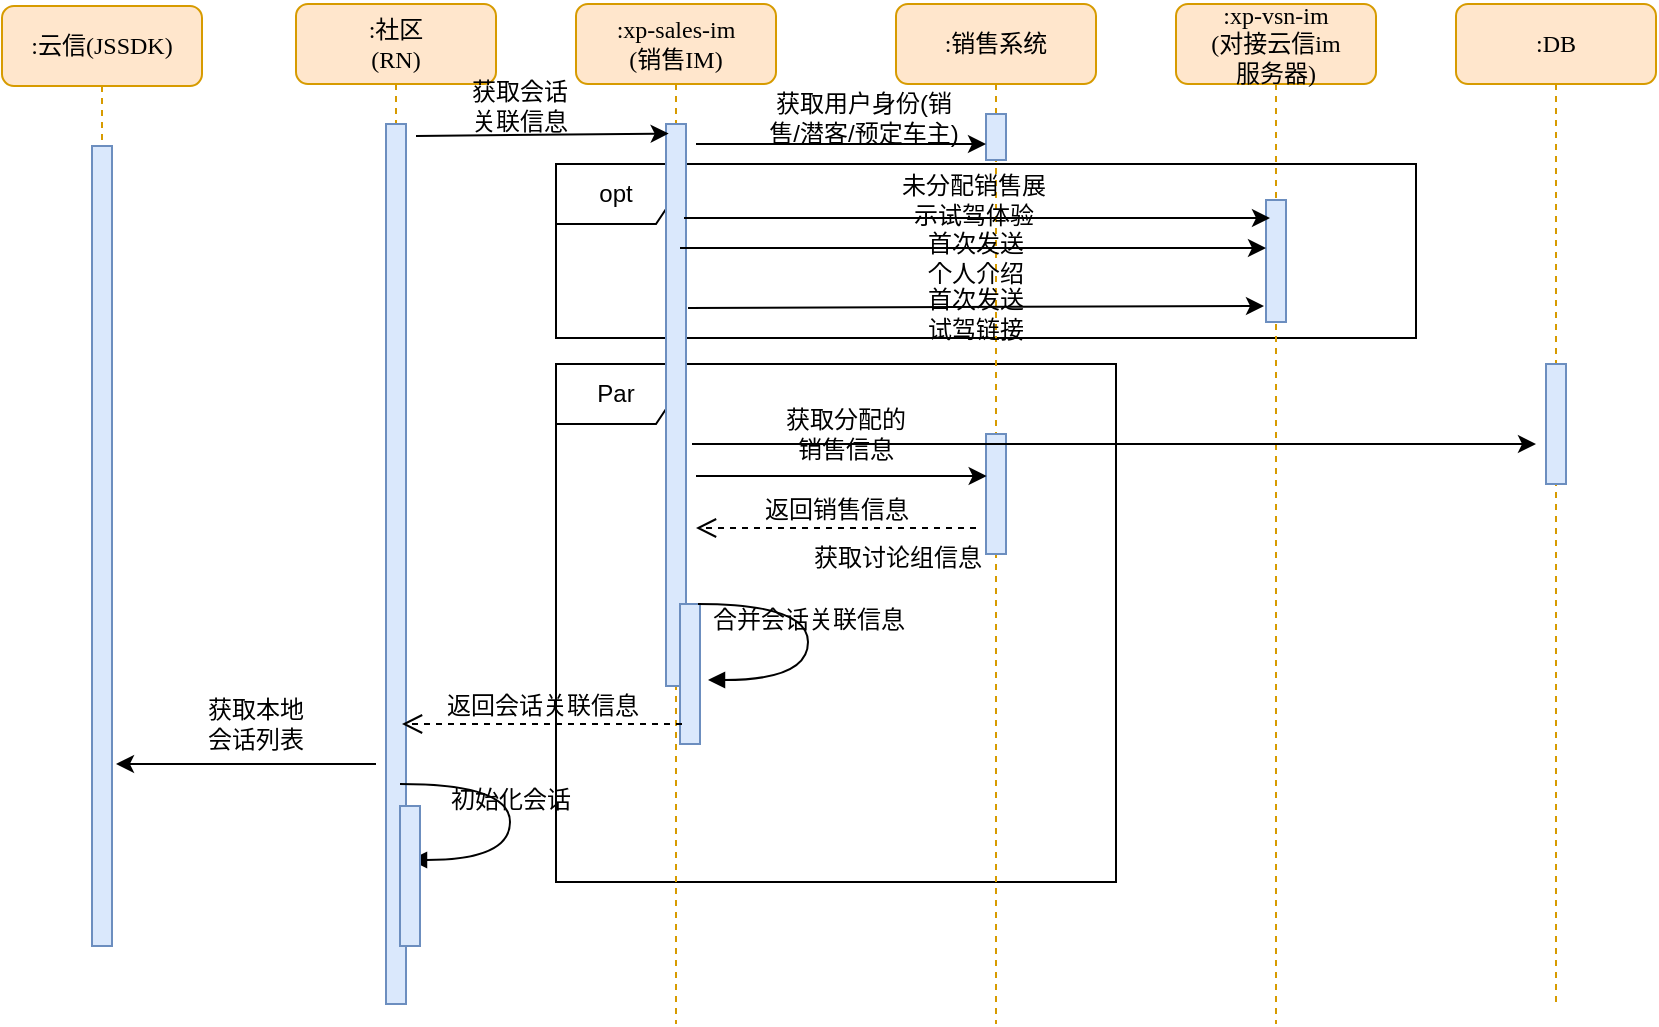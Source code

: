 <mxfile version="12.4.3" type="github" pages="1">
  <diagram name="Page-1" id="13e1069c-82ec-6db2-03f1-153e76fe0fe0">
    <mxGraphModel dx="1873" dy="427" grid="1" gridSize="10" guides="1" tooltips="1" connect="1" arrows="1" fold="1" page="1" pageScale="1" pageWidth="1100" pageHeight="850" background="#ffffff" math="0" shadow="0">
      <root>
        <mxCell id="0"/>
        <mxCell id="1" parent="0"/>
        <mxCell id="SCf--bu4-dqeZi4qSqdn-31" value="opt" style="shape=umlFrame;whiteSpace=wrap;html=1;" parent="1" vertex="1">
          <mxGeometry x="230" y="160" width="430" height="87" as="geometry"/>
        </mxCell>
        <mxCell id="SCf--bu4-dqeZi4qSqdn-1" value="Par" style="shape=umlFrame;whiteSpace=wrap;html=1;" parent="1" vertex="1">
          <mxGeometry x="230" y="260" width="280" height="259" as="geometry"/>
        </mxCell>
        <mxCell id="7baba1c4bc27f4b0-2" value=":xp-sales-im&lt;br&gt;(销售IM)" style="shape=umlLifeline;perimeter=lifelinePerimeter;whiteSpace=wrap;html=1;container=1;collapsible=0;recursiveResize=0;outlineConnect=0;rounded=1;shadow=0;comic=0;labelBackgroundColor=none;strokeWidth=1;fontFamily=Verdana;fontSize=12;align=center;fillColor=#ffe6cc;strokeColor=#d79b00;" parent="1" vertex="1">
          <mxGeometry x="240" y="80" width="100" height="510" as="geometry"/>
        </mxCell>
        <mxCell id="SCf--bu4-dqeZi4qSqdn-6" value="" style="html=1;points=[];perimeter=orthogonalPerimeter;rounded=0;shadow=0;comic=0;labelBackgroundColor=none;strokeWidth=1;fontFamily=Verdana;fontSize=12;align=center;fillColor=#dae8fc;strokeColor=#6c8ebf;" parent="7baba1c4bc27f4b0-2" vertex="1">
          <mxGeometry x="45" y="60" width="10" height="281" as="geometry"/>
        </mxCell>
        <mxCell id="7baba1c4bc27f4b0-3" value=":销售系统" style="shape=umlLifeline;perimeter=lifelinePerimeter;whiteSpace=wrap;html=1;container=1;collapsible=0;recursiveResize=0;outlineConnect=0;rounded=1;shadow=0;comic=0;labelBackgroundColor=none;strokeWidth=1;fontFamily=Verdana;fontSize=12;align=center;fillColor=#ffe6cc;strokeColor=#d79b00;" parent="1" vertex="1">
          <mxGeometry x="400" y="80" width="100" height="510" as="geometry"/>
        </mxCell>
        <mxCell id="7baba1c4bc27f4b0-13" value="" style="html=1;points=[];perimeter=orthogonalPerimeter;rounded=0;shadow=0;comic=0;labelBackgroundColor=none;strokeWidth=1;fontFamily=Verdana;fontSize=12;align=center;fillColor=#dae8fc;strokeColor=#6c8ebf;" parent="7baba1c4bc27f4b0-3" vertex="1">
          <mxGeometry x="45" y="215" width="10" height="60" as="geometry"/>
        </mxCell>
        <mxCell id="SCf--bu4-dqeZi4qSqdn-33" value="" style="html=1;points=[];perimeter=orthogonalPerimeter;rounded=0;shadow=0;comic=0;labelBackgroundColor=none;strokeWidth=1;fontFamily=Verdana;fontSize=12;align=center;fillColor=#dae8fc;strokeColor=#6c8ebf;" parent="7baba1c4bc27f4b0-3" vertex="1">
          <mxGeometry x="45" y="55" width="10" height="23" as="geometry"/>
        </mxCell>
        <mxCell id="7baba1c4bc27f4b0-4" value=":xp-vsn-im&lt;br&gt;(对接云信im&lt;br&gt;服务器)" style="shape=umlLifeline;perimeter=lifelinePerimeter;whiteSpace=wrap;html=1;container=1;collapsible=0;recursiveResize=0;outlineConnect=0;rounded=1;shadow=0;comic=0;labelBackgroundColor=none;strokeWidth=1;fontFamily=Verdana;fontSize=12;align=center;fillColor=#ffe6cc;strokeColor=#d79b00;" parent="1" vertex="1">
          <mxGeometry x="540" y="80" width="100" height="510" as="geometry"/>
        </mxCell>
        <mxCell id="7baba1c4bc27f4b0-16" value="" style="html=1;points=[];perimeter=orthogonalPerimeter;rounded=0;shadow=0;comic=0;labelBackgroundColor=none;strokeWidth=1;fontFamily=Verdana;fontSize=12;align=center;fillColor=#dae8fc;strokeColor=#6c8ebf;" parent="7baba1c4bc27f4b0-4" vertex="1">
          <mxGeometry x="45" y="98" width="10" height="61" as="geometry"/>
        </mxCell>
        <mxCell id="7baba1c4bc27f4b0-5" value=":DB" style="shape=umlLifeline;perimeter=lifelinePerimeter;whiteSpace=wrap;html=1;container=1;collapsible=0;recursiveResize=0;outlineConnect=0;rounded=1;shadow=0;comic=0;labelBackgroundColor=none;strokeWidth=1;fontFamily=Verdana;fontSize=12;align=center;fillColor=#ffe6cc;strokeColor=#d79b00;" parent="1" vertex="1">
          <mxGeometry x="680" y="80" width="100" height="500" as="geometry"/>
        </mxCell>
        <mxCell id="7baba1c4bc27f4b0-8" value=":社区&lt;br&gt;(RN)" style="shape=umlLifeline;perimeter=lifelinePerimeter;whiteSpace=wrap;html=1;container=1;collapsible=0;recursiveResize=0;outlineConnect=0;rounded=1;shadow=0;comic=0;labelBackgroundColor=none;strokeWidth=1;fontFamily=Verdana;fontSize=12;align=center;fillColor=#ffe6cc;strokeColor=#d79b00;" parent="1" vertex="1">
          <mxGeometry x="100" y="80" width="100" height="500" as="geometry"/>
        </mxCell>
        <mxCell id="7baba1c4bc27f4b0-9" value="" style="html=1;points=[];perimeter=orthogonalPerimeter;rounded=0;shadow=0;comic=0;labelBackgroundColor=none;strokeWidth=1;fontFamily=Verdana;fontSize=12;align=center;fillColor=#dae8fc;strokeColor=#6c8ebf;" parent="7baba1c4bc27f4b0-8" vertex="1">
          <mxGeometry x="45" y="60" width="10" height="440" as="geometry"/>
        </mxCell>
        <mxCell id="7baba1c4bc27f4b0-19" value="" style="html=1;points=[];perimeter=orthogonalPerimeter;rounded=0;shadow=0;comic=0;labelBackgroundColor=none;strokeWidth=1;fontFamily=Verdana;fontSize=12;align=center;fillColor=#dae8fc;strokeColor=#6c8ebf;" parent="1" vertex="1">
          <mxGeometry x="725" y="260" width="10" height="60" as="geometry"/>
        </mxCell>
        <mxCell id="_tAtlndqi4DHkHifaJOw-4" value="返回销售信息" style="html=1;verticalAlign=bottom;endArrow=open;dashed=1;endSize=8;labelBackgroundColor=none;fontFamily=Verdana;fontSize=12;edgeStyle=elbowEdgeStyle;elbow=vertical;" parent="1" edge="1">
          <mxGeometry relative="1" as="geometry">
            <mxPoint x="300" y="342" as="targetPoint"/>
            <Array as="points">
              <mxPoint x="378" y="342"/>
              <mxPoint x="408" y="342"/>
            </Array>
            <mxPoint x="440" y="342" as="sourcePoint"/>
          </mxGeometry>
        </mxCell>
        <mxCell id="ZvRYTC18ovLtI7Ebb16t-18" value="初始化会话" style="html=1;verticalAlign=bottom;endArrow=block;labelBackgroundColor=none;fontFamily=Verdana;fontSize=12;elbow=vertical;edgeStyle=orthogonalEdgeStyle;curved=1;entryX=1;entryY=0.286;entryPerimeter=0;exitX=1.038;exitY=0.345;exitPerimeter=0;" parent="1" edge="1">
          <mxGeometry relative="1" as="geometry">
            <mxPoint x="152" y="470" as="sourcePoint"/>
            <mxPoint x="157" y="508" as="targetPoint"/>
            <Array as="points">
              <mxPoint x="207" y="470"/>
              <mxPoint x="207" y="508"/>
            </Array>
          </mxGeometry>
        </mxCell>
        <mxCell id="ZvRYTC18ovLtI7Ebb16t-20" value="" style="html=1;points=[];perimeter=orthogonalPerimeter;rounded=0;shadow=0;comic=0;labelBackgroundColor=none;strokeWidth=1;fontFamily=Verdana;fontSize=12;align=center;fillColor=#dae8fc;strokeColor=#6c8ebf;" parent="1" vertex="1">
          <mxGeometry x="152" y="481" width="10" height="70" as="geometry"/>
        </mxCell>
        <mxCell id="ZvRYTC18ovLtI7Ebb16t-30" value=":云信(JSSDK)" style="shape=umlLifeline;perimeter=lifelinePerimeter;whiteSpace=wrap;html=1;container=1;collapsible=0;recursiveResize=0;outlineConnect=0;rounded=1;shadow=0;comic=0;labelBackgroundColor=none;strokeWidth=1;fontFamily=Verdana;fontSize=12;align=center;fillColor=#ffe6cc;strokeColor=#d79b00;" parent="1" vertex="1">
          <mxGeometry x="-47" y="81" width="100" height="470" as="geometry"/>
        </mxCell>
        <mxCell id="ZvRYTC18ovLtI7Ebb16t-31" value="" style="html=1;points=[];perimeter=orthogonalPerimeter;rounded=0;shadow=0;comic=0;labelBackgroundColor=none;strokeWidth=1;fontFamily=Verdana;fontSize=12;align=center;fillColor=#dae8fc;strokeColor=#6c8ebf;" parent="ZvRYTC18ovLtI7Ebb16t-30" vertex="1">
          <mxGeometry x="45" y="70" width="10" height="400" as="geometry"/>
        </mxCell>
        <mxCell id="SCf--bu4-dqeZi4qSqdn-8" value="" style="endArrow=classic;html=1;entryX=0.133;entryY=0.45;entryDx=0;entryDy=0;entryPerimeter=0;" parent="1" edge="1">
          <mxGeometry width="50" height="50" relative="1" as="geometry">
            <mxPoint x="300" y="316" as="sourcePoint"/>
            <mxPoint x="445.33" y="316" as="targetPoint"/>
          </mxGeometry>
        </mxCell>
        <mxCell id="SCf--bu4-dqeZi4qSqdn-10" value="获取分配的销售信息" style="text;html=1;strokeColor=none;fillColor=none;align=center;verticalAlign=middle;whiteSpace=wrap;rounded=0;" parent="1" vertex="1">
          <mxGeometry x="340" y="285" width="70" height="20" as="geometry"/>
        </mxCell>
        <mxCell id="SCf--bu4-dqeZi4qSqdn-16" value="" style="html=1;points=[];perimeter=orthogonalPerimeter;rounded=0;shadow=0;comic=0;labelBackgroundColor=none;strokeWidth=1;fontFamily=Verdana;fontSize=12;align=center;fillColor=#dae8fc;strokeColor=#6c8ebf;" parent="1" vertex="1">
          <mxGeometry x="292" y="380" width="10" height="70" as="geometry"/>
        </mxCell>
        <mxCell id="SCf--bu4-dqeZi4qSqdn-17" value="合并会话关联信息" style="html=1;verticalAlign=bottom;endArrow=block;labelBackgroundColor=none;fontFamily=Verdana;fontSize=12;elbow=vertical;edgeStyle=orthogonalEdgeStyle;curved=1;entryX=1;entryY=0.286;entryPerimeter=0;exitX=1.038;exitY=0.345;exitPerimeter=0;" parent="1" edge="1">
          <mxGeometry relative="1" as="geometry">
            <mxPoint x="301" y="380" as="sourcePoint"/>
            <mxPoint x="306" y="418" as="targetPoint"/>
            <Array as="points">
              <mxPoint x="356" y="380"/>
              <mxPoint x="356" y="418"/>
            </Array>
          </mxGeometry>
        </mxCell>
        <mxCell id="SCf--bu4-dqeZi4qSqdn-20" value="" style="endArrow=classic;html=1;" parent="1" edge="1">
          <mxGeometry width="50" height="50" relative="1" as="geometry">
            <mxPoint x="298" y="300" as="sourcePoint"/>
            <mxPoint x="720" y="300" as="targetPoint"/>
          </mxGeometry>
        </mxCell>
        <mxCell id="SCf--bu4-dqeZi4qSqdn-21" value="获取讨论组信息" style="text;html=1;strokeColor=none;fillColor=none;align=center;verticalAlign=middle;whiteSpace=wrap;rounded=0;" parent="1" vertex="1">
          <mxGeometry x="356" y="347" width="90" height="20" as="geometry"/>
        </mxCell>
        <mxCell id="SCf--bu4-dqeZi4qSqdn-22" value="返回会话关联信息" style="html=1;verticalAlign=bottom;endArrow=open;dashed=1;endSize=8;labelBackgroundColor=none;fontFamily=Verdana;fontSize=12;edgeStyle=elbowEdgeStyle;elbow=vertical;" parent="1" edge="1">
          <mxGeometry relative="1" as="geometry">
            <mxPoint x="153" y="440" as="targetPoint"/>
            <Array as="points">
              <mxPoint x="231" y="440"/>
              <mxPoint x="261" y="440"/>
            </Array>
            <mxPoint x="293" y="440" as="sourcePoint"/>
          </mxGeometry>
        </mxCell>
        <mxCell id="SCf--bu4-dqeZi4qSqdn-23" value="获取会话&lt;br&gt;关联信息" style="text;html=1;strokeColor=none;fillColor=none;align=center;verticalAlign=middle;whiteSpace=wrap;rounded=0;" parent="1" vertex="1">
          <mxGeometry x="172" y="121" width="80" height="20" as="geometry"/>
        </mxCell>
        <mxCell id="SCf--bu4-dqeZi4qSqdn-24" value="" style="endArrow=classic;html=1;entryX=0.133;entryY=0.074;entryDx=0;entryDy=0;entryPerimeter=0;" parent="1" edge="1">
          <mxGeometry width="50" height="50" relative="1" as="geometry">
            <mxPoint x="160" y="146" as="sourcePoint"/>
            <mxPoint x="286.33" y="144.794" as="targetPoint"/>
          </mxGeometry>
        </mxCell>
        <mxCell id="SCf--bu4-dqeZi4qSqdn-25" value="" style="endArrow=classic;html=1;" parent="1" target="7baba1c4bc27f4b0-16" edge="1">
          <mxGeometry width="50" height="50" relative="1" as="geometry">
            <mxPoint x="292" y="202" as="sourcePoint"/>
            <mxPoint x="580" y="201" as="targetPoint"/>
          </mxGeometry>
        </mxCell>
        <mxCell id="SCf--bu4-dqeZi4qSqdn-26" value="首次发送&lt;br&gt;个人介绍" style="text;html=1;strokeColor=none;fillColor=none;align=center;verticalAlign=middle;whiteSpace=wrap;rounded=0;" parent="1" vertex="1">
          <mxGeometry x="400" y="197" width="80" height="20" as="geometry"/>
        </mxCell>
        <mxCell id="SCf--bu4-dqeZi4qSqdn-27" value="" style="endArrow=classic;html=1;" parent="1" edge="1">
          <mxGeometry width="50" height="50" relative="1" as="geometry">
            <mxPoint x="296" y="232" as="sourcePoint"/>
            <mxPoint x="584" y="231" as="targetPoint"/>
          </mxGeometry>
        </mxCell>
        <mxCell id="SCf--bu4-dqeZi4qSqdn-30" value="首次发送&lt;br&gt;试驾链接" style="text;html=1;strokeColor=none;fillColor=none;align=center;verticalAlign=middle;whiteSpace=wrap;rounded=0;" parent="1" vertex="1">
          <mxGeometry x="400" y="225" width="80" height="20" as="geometry"/>
        </mxCell>
        <mxCell id="SCf--bu4-dqeZi4qSqdn-32" value="" style="endArrow=classic;html=1;" parent="1" target="SCf--bu4-dqeZi4qSqdn-33" edge="1">
          <mxGeometry width="50" height="50" relative="1" as="geometry">
            <mxPoint x="300" y="150" as="sourcePoint"/>
            <mxPoint x="440" y="150" as="targetPoint"/>
          </mxGeometry>
        </mxCell>
        <mxCell id="SCf--bu4-dqeZi4qSqdn-34" value="获取用户身份(销售/潜客/预定车主)" style="text;html=1;strokeColor=none;fillColor=none;align=center;verticalAlign=middle;whiteSpace=wrap;rounded=0;" parent="1" vertex="1">
          <mxGeometry x="334" y="127" width="100" height="20" as="geometry"/>
        </mxCell>
        <mxCell id="SCf--bu4-dqeZi4qSqdn-35" value="" style="endArrow=classic;html=1;" parent="1" edge="1">
          <mxGeometry width="50" height="50" relative="1" as="geometry">
            <mxPoint x="140" y="460" as="sourcePoint"/>
            <mxPoint x="10" y="460" as="targetPoint"/>
          </mxGeometry>
        </mxCell>
        <mxCell id="SCf--bu4-dqeZi4qSqdn-36" value="获取本地会话列表" style="text;html=1;strokeColor=none;fillColor=none;align=center;verticalAlign=middle;whiteSpace=wrap;rounded=0;" parent="1" vertex="1">
          <mxGeometry x="50" y="430" width="60" height="20" as="geometry"/>
        </mxCell>
        <mxCell id="acIMma7uGK-Q8U29MOIT-2" value="" style="endArrow=classic;html=1;" edge="1" parent="1">
          <mxGeometry width="50" height="50" relative="1" as="geometry">
            <mxPoint x="294" y="187" as="sourcePoint"/>
            <mxPoint x="587" y="187" as="targetPoint"/>
          </mxGeometry>
        </mxCell>
        <mxCell id="acIMma7uGK-Q8U29MOIT-3" value="未分配销售展示试驾体验" style="text;html=1;strokeColor=none;fillColor=none;align=center;verticalAlign=middle;whiteSpace=wrap;rounded=0;" vertex="1" parent="1">
          <mxGeometry x="399" y="168" width="80" height="20" as="geometry"/>
        </mxCell>
      </root>
    </mxGraphModel>
  </diagram>
</mxfile>
